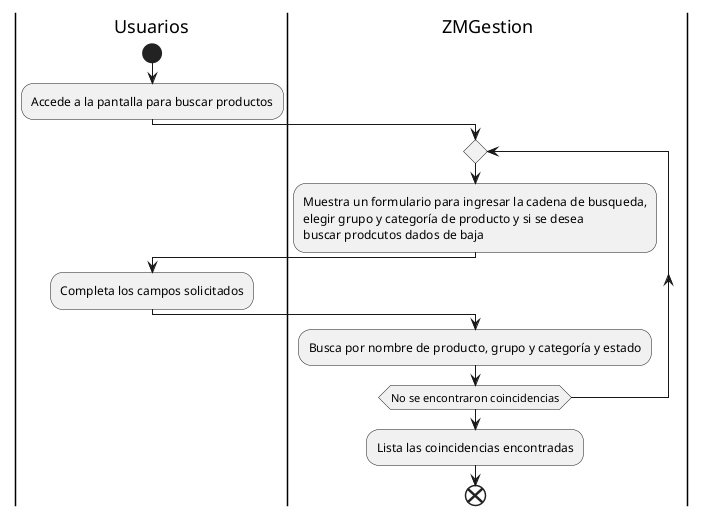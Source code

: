 @startuml buscarAvanzadoProductos
|Usuarios|
start
:Accede a la pantalla para buscar productos;
|ZMGestion|
repeat
:Muestra un formulario para ingresar la cadena de busqueda,
elegir grupo y categoría de producto y si se desea 
buscar prodcutos dados de baja;
|Usuarios|
:Completa los campos solicitados;
|ZMGestion| 
:Busca por nombre de producto, grupo y categoría y estado;
repeat while(No se encontraron coincidencias)
:Lista las coincidencias encontradas;
end
@enduml